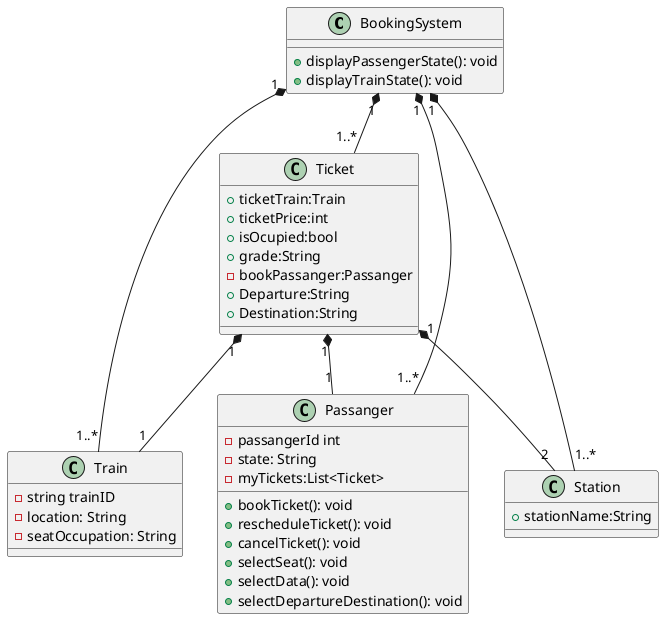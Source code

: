 @startuml
'https://plantuml.com/class-diagram

class BookingSystem{
+displayPassengerState(): void
+displayTrainState(): void
}

class Train{
 -string trainID
 -location: String
 -seatOccupation: String
}

class Passanger{
-passangerId int
-state: String
-myTickets:List<Ticket> 

+bookTicket(): void
+rescheduleTicket(): void
+cancelTicket(): void
+selectSeat(): void
+selectData(): void
+selectDepartureDestination(): void
}

class Station{
+stationName:String
}

BookingSystem "1"*--"1..*" Train
BookingSystem "1"*--"1..*" Passanger
BookingSystem "1"*--"1..*" Station
BookingSystem "1"*--"1..*" Ticket

class Ticket{
+ticketTrain:Train
+ticketPrice:int
+isOcupied:bool
+grade:String
-bookPassanger:Passanger
+Departure:String
+Destination:String
}
Ticket "1"*-- "1"Train
Ticket "1"*-- "2"Station
Ticket "1"*-- "1"Passanger

@enduml